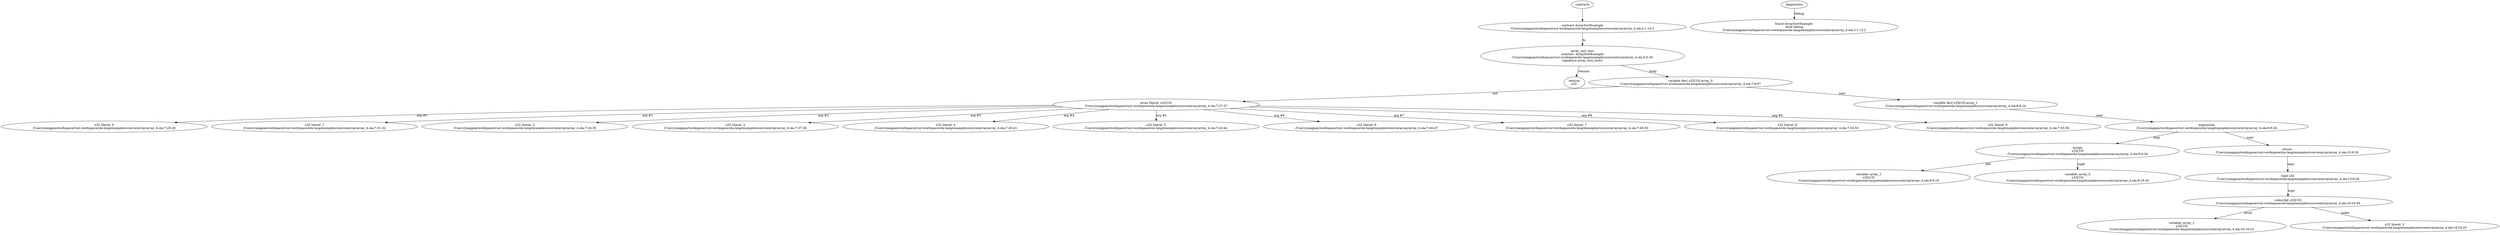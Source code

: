 strict digraph "/Users/yangpan/workspace/rust-workspace/ola-lang/examples/source/array/array_4.ola" {
	contract [label="contract ArraySortExample\n/Users/yangpan/workspace/rust-workspace/ola-lang/examples/source/array/array_4.ola:2:1-12:2"]
	array_sort_test [label="array_sort_test\ncontract: ArraySortExample\n/Users/yangpan/workspace/rust-workspace/ola-lang/examples/source/array/array_4.ola:5:5-34\nsignature array_sort_test()"]
	returns [label="returns\nu32 "]
	var_decl [label="variable decl u32[10] array_0\n/Users/yangpan/workspace/rust-workspace/ola-lang/examples/source/array/array_4.ola:7:9-57"]
	array_literal [label="array literal: u32[10]\n/Users/yangpan/workspace/rust-workspace/ola-lang/examples/source/array/array_4.ola:7:27-57"]
	number_literal [label="u32 literal: 0\n/Users/yangpan/workspace/rust-workspace/ola-lang/examples/source/array/array_4.ola:7:28-29"]
	number_literal_7 [label="u32 literal: 1\n/Users/yangpan/workspace/rust-workspace/ola-lang/examples/source/array/array_4.ola:7:31-32"]
	number_literal_8 [label="u32 literal: 2\n/Users/yangpan/workspace/rust-workspace/ola-lang/examples/source/array/array_4.ola:7:34-35"]
	number_literal_9 [label="u32 literal: 3\n/Users/yangpan/workspace/rust-workspace/ola-lang/examples/source/array/array_4.ola:7:37-38"]
	number_literal_10 [label="u32 literal: 4\n/Users/yangpan/workspace/rust-workspace/ola-lang/examples/source/array/array_4.ola:7:40-41"]
	number_literal_11 [label="u32 literal: 5\n/Users/yangpan/workspace/rust-workspace/ola-lang/examples/source/array/array_4.ola:7:43-44"]
	number_literal_12 [label="u32 literal: 6\n/Users/yangpan/workspace/rust-workspace/ola-lang/examples/source/array/array_4.ola:7:46-47"]
	number_literal_13 [label="u32 literal: 7\n/Users/yangpan/workspace/rust-workspace/ola-lang/examples/source/array/array_4.ola:7:49-50"]
	number_literal_14 [label="u32 literal: 8\n/Users/yangpan/workspace/rust-workspace/ola-lang/examples/source/array/array_4.ola:7:52-53"]
	number_literal_15 [label="u32 literal: 9\n/Users/yangpan/workspace/rust-workspace/ola-lang/examples/source/array/array_4.ola:7:55-56"]
	var_decl_16 [label="variable decl u32[10] array_1\n/Users/yangpan/workspace/rust-workspace/ola-lang/examples/source/array/array_4.ola:8:9-24"]
	expr [label="expression\n/Users/yangpan/workspace/rust-workspace/ola-lang/examples/source/array/array_4.ola:9:9-26"]
	assign [label="assign\nu32[10]\n/Users/yangpan/workspace/rust-workspace/ola-lang/examples/source/array/array_4.ola:9:9-26"]
	variable [label="variable: array_1\nu32[10]\n/Users/yangpan/workspace/rust-workspace/ola-lang/examples/source/array/array_4.ola:9:9-16"]
	variable_20 [label="variable: array_0\nu32[10]\n/Users/yangpan/workspace/rust-workspace/ola-lang/examples/source/array/array_4.ola:9:19-26"]
	return [label="return\n/Users/yangpan/workspace/rust-workspace/ola-lang/examples/source/array/array_4.ola:10:9-26"]
	load [label="load u32\n/Users/yangpan/workspace/rust-workspace/ola-lang/examples/source/array/array_4.ola:10:9-26"]
	subscript [label="subscript u32[10]\n/Users/yangpan/workspace/rust-workspace/ola-lang/examples/source/array/array_4.ola:10:16-26"]
	variable_24 [label="variable: array_1\nu32[10]\n/Users/yangpan/workspace/rust-workspace/ola-lang/examples/source/array/array_4.ola:10:16-23"]
	number_literal_25 [label="u32 literal: 2\n/Users/yangpan/workspace/rust-workspace/ola-lang/examples/source/array/array_4.ola:10:24-25"]
	diagnostic [label="found ArraySortExample \nlevel Debug\n/Users/yangpan/workspace/rust-workspace/ola-lang/examples/source/array/array_4.ola:2:1-12:2"]
	contracts -> contract
	contract -> array_sort_test [label="fn"]
	array_sort_test -> returns [label="returns"]
	array_sort_test -> var_decl [label="body"]
	var_decl -> array_literal [label="init"]
	array_literal -> number_literal [label="arg #0"]
	array_literal -> number_literal_7 [label="arg #1"]
	array_literal -> number_literal_8 [label="arg #2"]
	array_literal -> number_literal_9 [label="arg #3"]
	array_literal -> number_literal_10 [label="arg #4"]
	array_literal -> number_literal_11 [label="arg #5"]
	array_literal -> number_literal_12 [label="arg #6"]
	array_literal -> number_literal_13 [label="arg #7"]
	array_literal -> number_literal_14 [label="arg #8"]
	array_literal -> number_literal_15 [label="arg #9"]
	var_decl -> var_decl_16 [label="next"]
	var_decl_16 -> expr [label="next"]
	expr -> assign [label="expr"]
	assign -> variable [label="left"]
	assign -> variable_20 [label="right"]
	expr -> return [label="next"]
	return -> load [label="expr"]
	load -> subscript [label="expr"]
	subscript -> variable_24 [label="array"]
	subscript -> number_literal_25 [label="index"]
	diagnostics -> diagnostic [label="Debug"]
}
